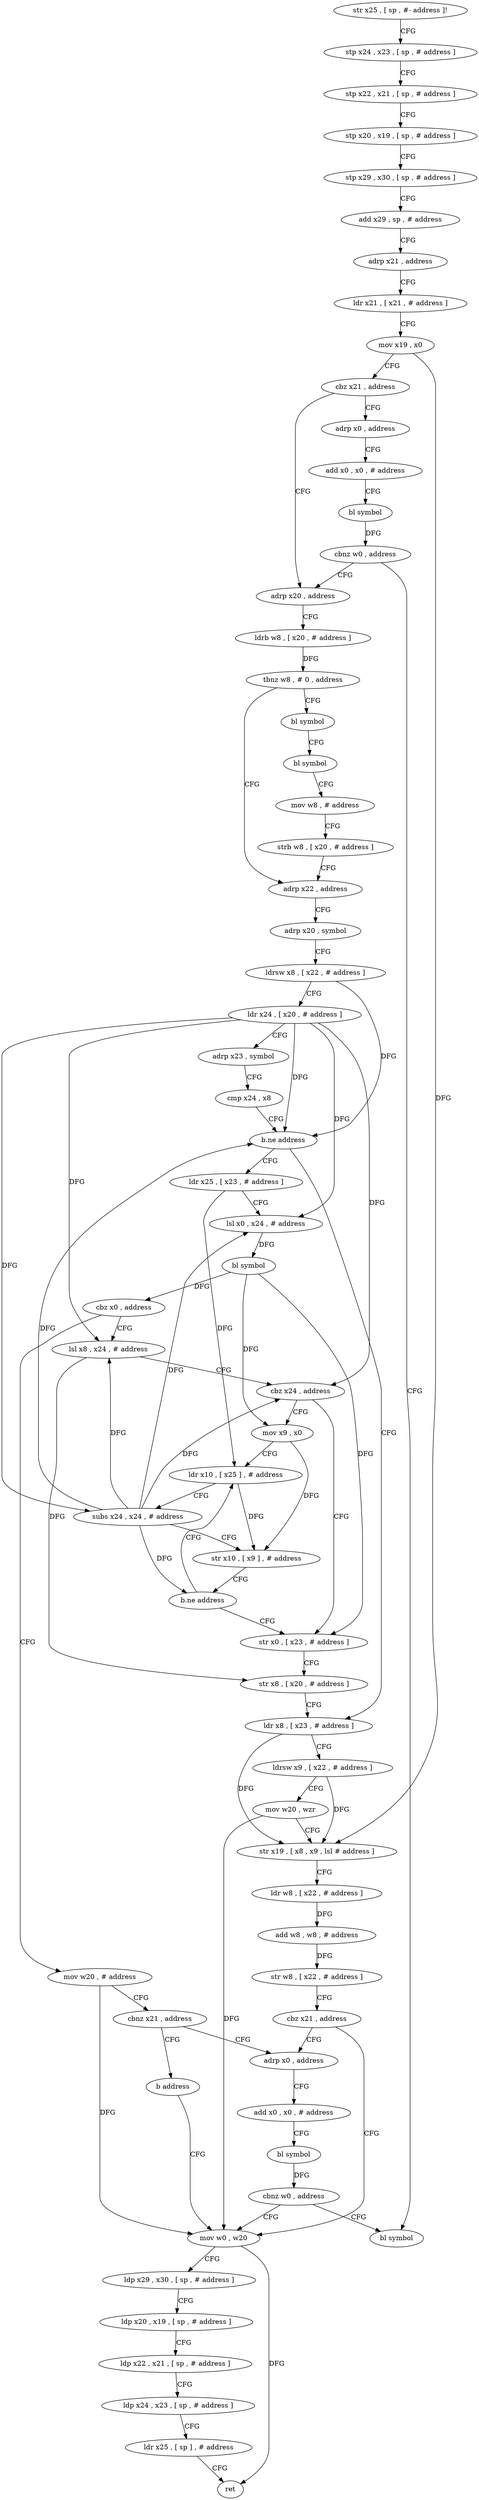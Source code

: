 digraph "func" {
"151096" [label = "str x25 , [ sp , #- address ]!" ]
"151100" [label = "stp x24 , x23 , [ sp , # address ]" ]
"151104" [label = "stp x22 , x21 , [ sp , # address ]" ]
"151108" [label = "stp x20 , x19 , [ sp , # address ]" ]
"151112" [label = "stp x29 , x30 , [ sp , # address ]" ]
"151116" [label = "add x29 , sp , # address" ]
"151120" [label = "adrp x21 , address" ]
"151124" [label = "ldr x21 , [ x21 , # address ]" ]
"151128" [label = "mov x19 , x0" ]
"151132" [label = "cbz x21 , address" ]
"151152" [label = "adrp x20 , address" ]
"151136" [label = "adrp x0 , address" ]
"151156" [label = "ldrb w8 , [ x20 , # address ]" ]
"151160" [label = "tbnz w8 , # 0 , address" ]
"151180" [label = "adrp x22 , address" ]
"151164" [label = "bl symbol" ]
"151140" [label = "add x0 , x0 , # address" ]
"151144" [label = "bl symbol" ]
"151148" [label = "cbnz w0 , address" ]
"151348" [label = "bl symbol" ]
"151184" [label = "adrp x20 , symbol" ]
"151188" [label = "ldrsw x8 , [ x22 , # address ]" ]
"151192" [label = "ldr x24 , [ x20 , # address ]" ]
"151196" [label = "adrp x23 , symbol" ]
"151200" [label = "cmp x24 , x8" ]
"151204" [label = "b.ne address" ]
"151260" [label = "ldr x8 , [ x23 , # address ]" ]
"151208" [label = "ldr x25 , [ x23 , # address ]" ]
"151168" [label = "bl symbol" ]
"151172" [label = "mov w8 , # address" ]
"151176" [label = "strb w8 , [ x20 , # address ]" ]
"151264" [label = "ldrsw x9 , [ x22 , # address ]" ]
"151268" [label = "mov w20 , wzr" ]
"151272" [label = "str x19 , [ x8 , x9 , lsl # address ]" ]
"151276" [label = "ldr w8 , [ x22 , # address ]" ]
"151280" [label = "add w8 , w8 , # address" ]
"151284" [label = "str w8 , [ x22 , # address ]" ]
"151288" [label = "cbz x21 , address" ]
"151308" [label = "mov w0 , w20" ]
"151292" [label = "adrp x0 , address" ]
"151212" [label = "lsl x0 , x24 , # address" ]
"151216" [label = "bl symbol" ]
"151220" [label = "cbz x0 , address" ]
"151336" [label = "mov w20 , # address" ]
"151224" [label = "lsl x8 , x24 , # address" ]
"151312" [label = "ldp x29 , x30 , [ sp , # address ]" ]
"151316" [label = "ldp x20 , x19 , [ sp , # address ]" ]
"151320" [label = "ldp x22 , x21 , [ sp , # address ]" ]
"151324" [label = "ldp x24 , x23 , [ sp , # address ]" ]
"151328" [label = "ldr x25 , [ sp ] , # address" ]
"151332" [label = "ret" ]
"151296" [label = "add x0 , x0 , # address" ]
"151300" [label = "bl symbol" ]
"151304" [label = "cbnz w0 , address" ]
"151340" [label = "cbnz x21 , address" ]
"151344" [label = "b address" ]
"151228" [label = "cbz x24 , address" ]
"151252" [label = "str x0 , [ x23 , # address ]" ]
"151232" [label = "mov x9 , x0" ]
"151256" [label = "str x8 , [ x20 , # address ]" ]
"151236" [label = "ldr x10 , [ x25 ] , # address" ]
"151240" [label = "subs x24 , x24 , # address" ]
"151244" [label = "str x10 , [ x9 ] , # address" ]
"151248" [label = "b.ne address" ]
"151096" -> "151100" [ label = "CFG" ]
"151100" -> "151104" [ label = "CFG" ]
"151104" -> "151108" [ label = "CFG" ]
"151108" -> "151112" [ label = "CFG" ]
"151112" -> "151116" [ label = "CFG" ]
"151116" -> "151120" [ label = "CFG" ]
"151120" -> "151124" [ label = "CFG" ]
"151124" -> "151128" [ label = "CFG" ]
"151128" -> "151132" [ label = "CFG" ]
"151128" -> "151272" [ label = "DFG" ]
"151132" -> "151152" [ label = "CFG" ]
"151132" -> "151136" [ label = "CFG" ]
"151152" -> "151156" [ label = "CFG" ]
"151136" -> "151140" [ label = "CFG" ]
"151156" -> "151160" [ label = "DFG" ]
"151160" -> "151180" [ label = "CFG" ]
"151160" -> "151164" [ label = "CFG" ]
"151180" -> "151184" [ label = "CFG" ]
"151164" -> "151168" [ label = "CFG" ]
"151140" -> "151144" [ label = "CFG" ]
"151144" -> "151148" [ label = "DFG" ]
"151148" -> "151348" [ label = "CFG" ]
"151148" -> "151152" [ label = "CFG" ]
"151184" -> "151188" [ label = "CFG" ]
"151188" -> "151192" [ label = "CFG" ]
"151188" -> "151204" [ label = "DFG" ]
"151192" -> "151196" [ label = "CFG" ]
"151192" -> "151204" [ label = "DFG" ]
"151192" -> "151212" [ label = "DFG" ]
"151192" -> "151224" [ label = "DFG" ]
"151192" -> "151228" [ label = "DFG" ]
"151192" -> "151240" [ label = "DFG" ]
"151196" -> "151200" [ label = "CFG" ]
"151200" -> "151204" [ label = "CFG" ]
"151204" -> "151260" [ label = "CFG" ]
"151204" -> "151208" [ label = "CFG" ]
"151260" -> "151264" [ label = "CFG" ]
"151260" -> "151272" [ label = "DFG" ]
"151208" -> "151212" [ label = "CFG" ]
"151208" -> "151236" [ label = "DFG" ]
"151168" -> "151172" [ label = "CFG" ]
"151172" -> "151176" [ label = "CFG" ]
"151176" -> "151180" [ label = "CFG" ]
"151264" -> "151268" [ label = "CFG" ]
"151264" -> "151272" [ label = "DFG" ]
"151268" -> "151272" [ label = "CFG" ]
"151268" -> "151308" [ label = "DFG" ]
"151272" -> "151276" [ label = "CFG" ]
"151276" -> "151280" [ label = "DFG" ]
"151280" -> "151284" [ label = "DFG" ]
"151284" -> "151288" [ label = "CFG" ]
"151288" -> "151308" [ label = "CFG" ]
"151288" -> "151292" [ label = "CFG" ]
"151308" -> "151312" [ label = "CFG" ]
"151308" -> "151332" [ label = "DFG" ]
"151292" -> "151296" [ label = "CFG" ]
"151212" -> "151216" [ label = "DFG" ]
"151216" -> "151220" [ label = "DFG" ]
"151216" -> "151252" [ label = "DFG" ]
"151216" -> "151232" [ label = "DFG" ]
"151220" -> "151336" [ label = "CFG" ]
"151220" -> "151224" [ label = "CFG" ]
"151336" -> "151340" [ label = "CFG" ]
"151336" -> "151308" [ label = "DFG" ]
"151224" -> "151228" [ label = "CFG" ]
"151224" -> "151256" [ label = "DFG" ]
"151312" -> "151316" [ label = "CFG" ]
"151316" -> "151320" [ label = "CFG" ]
"151320" -> "151324" [ label = "CFG" ]
"151324" -> "151328" [ label = "CFG" ]
"151328" -> "151332" [ label = "CFG" ]
"151296" -> "151300" [ label = "CFG" ]
"151300" -> "151304" [ label = "DFG" ]
"151304" -> "151348" [ label = "CFG" ]
"151304" -> "151308" [ label = "CFG" ]
"151340" -> "151292" [ label = "CFG" ]
"151340" -> "151344" [ label = "CFG" ]
"151344" -> "151308" [ label = "CFG" ]
"151228" -> "151252" [ label = "CFG" ]
"151228" -> "151232" [ label = "CFG" ]
"151252" -> "151256" [ label = "CFG" ]
"151232" -> "151236" [ label = "CFG" ]
"151232" -> "151244" [ label = "DFG" ]
"151256" -> "151260" [ label = "CFG" ]
"151236" -> "151240" [ label = "CFG" ]
"151236" -> "151244" [ label = "DFG" ]
"151240" -> "151244" [ label = "CFG" ]
"151240" -> "151212" [ label = "DFG" ]
"151240" -> "151224" [ label = "DFG" ]
"151240" -> "151228" [ label = "DFG" ]
"151240" -> "151204" [ label = "DFG" ]
"151240" -> "151248" [ label = "DFG" ]
"151244" -> "151248" [ label = "CFG" ]
"151248" -> "151236" [ label = "CFG" ]
"151248" -> "151252" [ label = "CFG" ]
}
